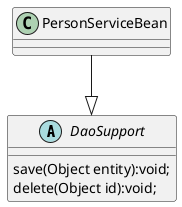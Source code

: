 @startuml
'https://plantuml.com/class-diagram

abstract class DaoSupport{
    save(Object entity):void;
    delete(Object id):void;
}

class PersonServiceBean

PersonServiceBean --|> DaoSupport


@enduml